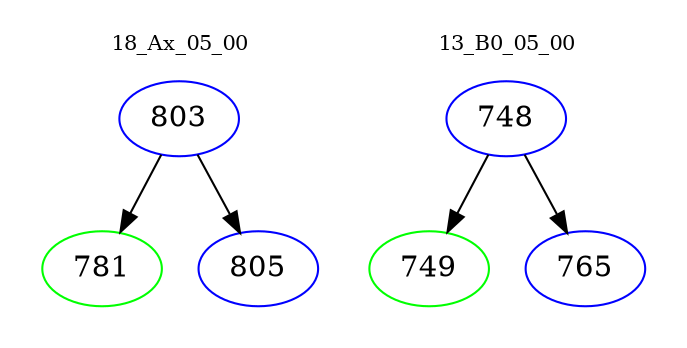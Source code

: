 digraph{
subgraph cluster_0 {
color = white
label = "18_Ax_05_00";
fontsize=10;
T0_803 [label="803", color="blue"]
T0_803 -> T0_781 [color="black"]
T0_781 [label="781", color="green"]
T0_803 -> T0_805 [color="black"]
T0_805 [label="805", color="blue"]
}
subgraph cluster_1 {
color = white
label = "13_B0_05_00";
fontsize=10;
T1_748 [label="748", color="blue"]
T1_748 -> T1_749 [color="black"]
T1_749 [label="749", color="green"]
T1_748 -> T1_765 [color="black"]
T1_765 [label="765", color="blue"]
}
}
